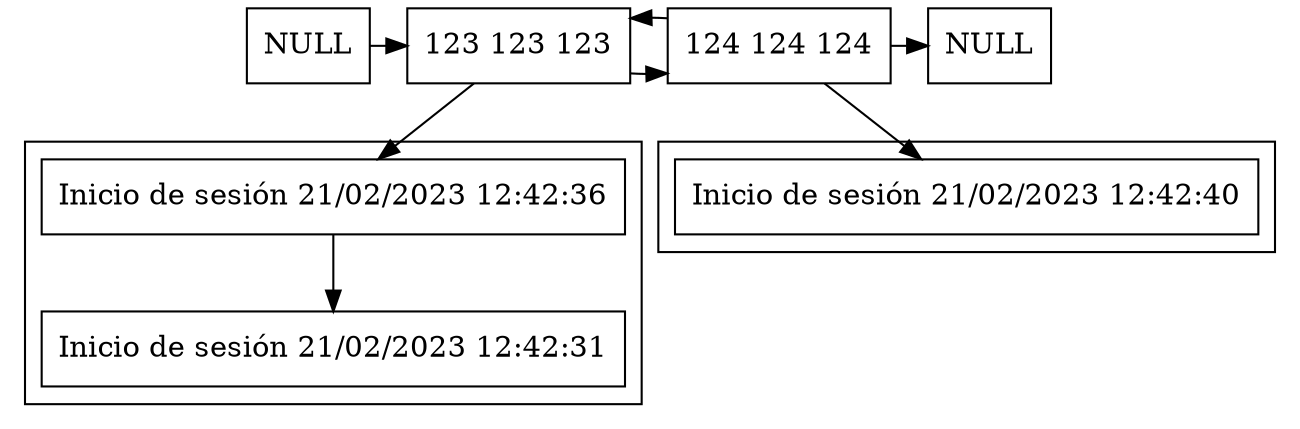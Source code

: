 digraph StudentList{

node [shape=rect];


null_left [label="NULL"];
null_right [label="NULL"];

student_0[label = "123 123 123"];
student_1[label = "124 124 124"];


null_left -> student_0;
student_0 -> student_1;

student_1 -> student_0;
student_1 -> null_right;

{rank=same; null_left; student_0; student_1; null_right; }

subgraph cluster_binacle_123{ 
    rankdir=TB;
    node [shape=record];

    binnacle_123_0 [label= "Inicio de sesión 21/02/2023 12:42:36"];
    binnacle_123_1 [label= "Inicio de sesión 21/02/2023 12:42:31"];

    binnacle_123_0 -> binnacle_123_1;

};


subgraph cluster_binacle_124{ 
    rankdir=TB;
    node [shape=record];
    
    binnacle_124_0 [label= "Inicio de sesión 21/02/2023 12:42:40"];
};

student_0 -> binnacle_123_0
student_1 -> binnacle_124_0;



}